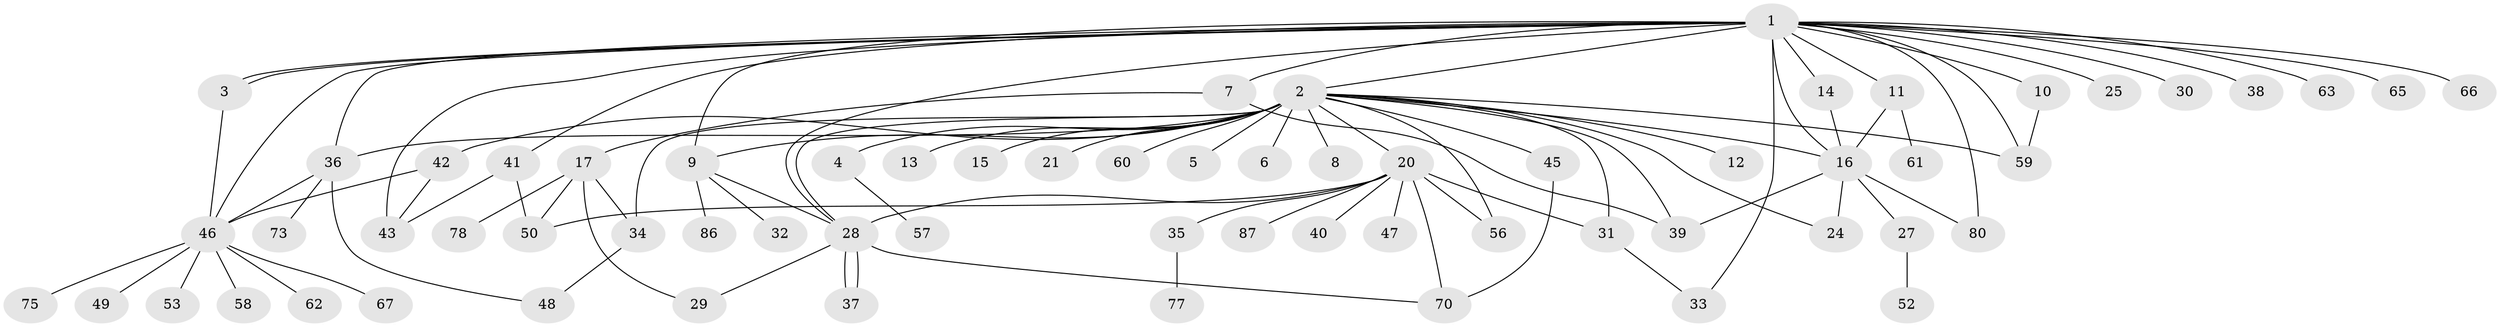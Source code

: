 // original degree distribution, {23: 0.011494252873563218, 21: 0.011494252873563218, 3: 0.19540229885057472, 2: 0.20689655172413793, 1: 0.4482758620689655, 4: 0.04597701149425287, 5: 0.022988505747126436, 7: 0.011494252873563218, 6: 0.011494252873563218, 11: 0.011494252873563218, 8: 0.011494252873563218, 10: 0.011494252873563218}
// Generated by graph-tools (version 1.1) at 2025/41/03/06/25 10:41:45]
// undirected, 65 vertices, 95 edges
graph export_dot {
graph [start="1"]
  node [color=gray90,style=filled];
  1 [super="+18"];
  2 [super="+22"];
  3;
  4;
  5;
  6;
  7 [super="+74"];
  8;
  9 [super="+19"];
  10;
  11;
  12;
  13;
  14 [super="+23"];
  15;
  16 [super="+26"];
  17 [super="+55"];
  20 [super="+79"];
  21;
  24;
  25;
  27 [super="+44"];
  28 [super="+84"];
  29;
  30;
  31 [super="+71"];
  32;
  33 [super="+64"];
  34;
  35;
  36;
  37;
  38;
  39;
  40;
  41 [super="+76"];
  42;
  43 [super="+85"];
  45;
  46 [super="+51"];
  47;
  48 [super="+82"];
  49;
  50 [super="+54"];
  52;
  53;
  56 [super="+68"];
  57;
  58;
  59 [super="+69"];
  60 [super="+83"];
  61;
  62;
  63;
  65;
  66;
  67;
  70 [super="+72"];
  73;
  75;
  77;
  78;
  80 [super="+81"];
  86;
  87;
  1 -- 2;
  1 -- 3;
  1 -- 3;
  1 -- 7;
  1 -- 10;
  1 -- 11;
  1 -- 14;
  1 -- 25;
  1 -- 28;
  1 -- 36;
  1 -- 38;
  1 -- 41;
  1 -- 59;
  1 -- 63;
  1 -- 65;
  1 -- 66;
  1 -- 46;
  1 -- 30;
  1 -- 33;
  1 -- 9;
  1 -- 16;
  1 -- 43;
  1 -- 80;
  2 -- 4;
  2 -- 5;
  2 -- 6;
  2 -- 8;
  2 -- 9;
  2 -- 12;
  2 -- 13;
  2 -- 15;
  2 -- 16;
  2 -- 20;
  2 -- 21;
  2 -- 24;
  2 -- 34;
  2 -- 36;
  2 -- 42;
  2 -- 45;
  2 -- 59;
  2 -- 60;
  2 -- 56;
  2 -- 39;
  2 -- 28;
  2 -- 31;
  3 -- 46;
  4 -- 57;
  7 -- 17;
  7 -- 39;
  9 -- 28 [weight=2];
  9 -- 32;
  9 -- 86;
  10 -- 59;
  11 -- 16;
  11 -- 61;
  14 -- 16;
  16 -- 24;
  16 -- 27;
  16 -- 80;
  16 -- 39;
  17 -- 29;
  17 -- 34;
  17 -- 78;
  17 -- 50;
  20 -- 31;
  20 -- 35;
  20 -- 40;
  20 -- 47;
  20 -- 50;
  20 -- 56;
  20 -- 87;
  20 -- 28;
  20 -- 70;
  27 -- 52;
  28 -- 29;
  28 -- 37;
  28 -- 37;
  28 -- 70;
  31 -- 33;
  34 -- 48;
  35 -- 77;
  36 -- 46;
  36 -- 48;
  36 -- 73;
  41 -- 50;
  41 -- 43;
  42 -- 43;
  42 -- 46;
  45 -- 70;
  46 -- 49;
  46 -- 53;
  46 -- 58;
  46 -- 62;
  46 -- 67;
  46 -- 75;
}

